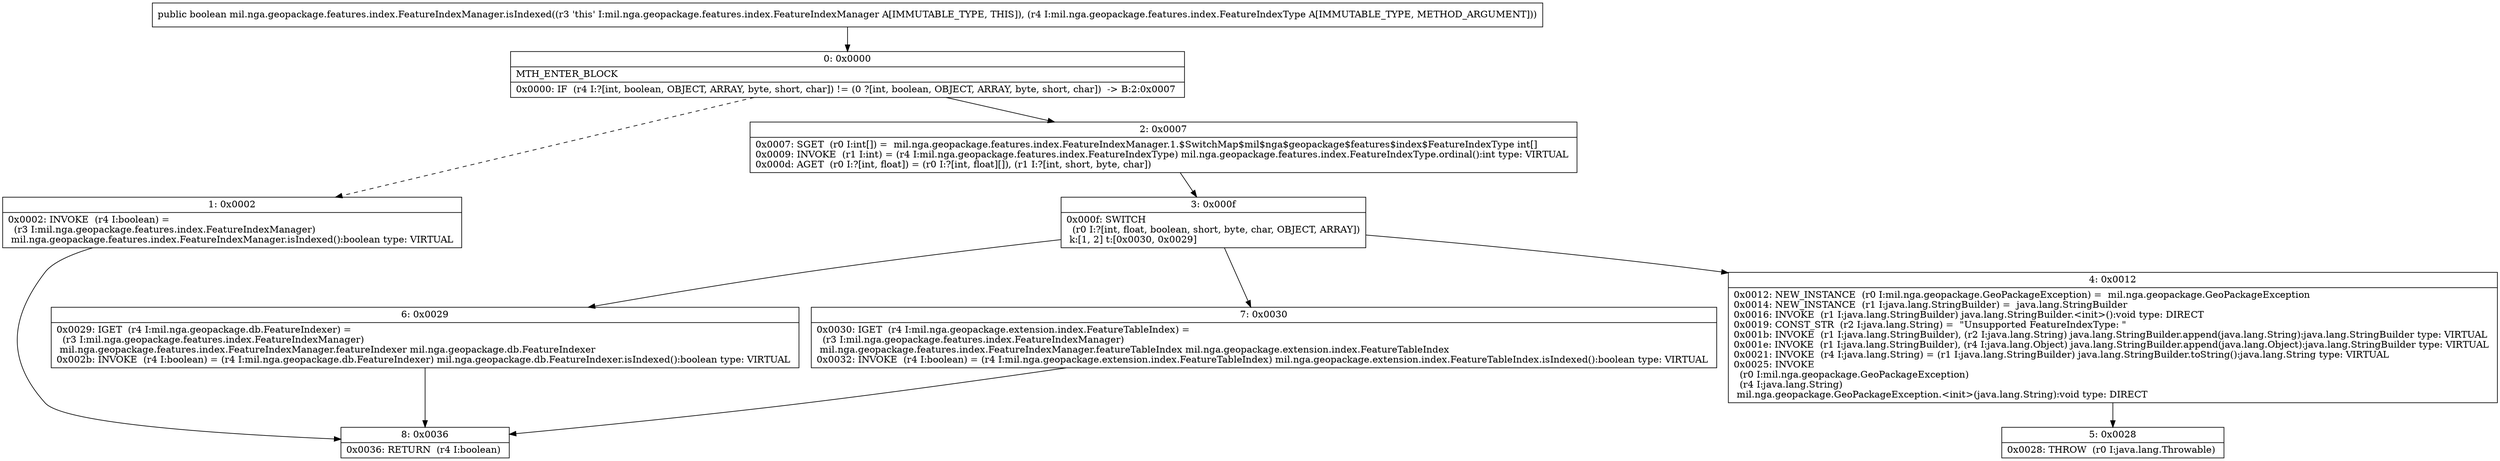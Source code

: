 digraph "CFG formil.nga.geopackage.features.index.FeatureIndexManager.isIndexed(Lmil\/nga\/geopackage\/features\/index\/FeatureIndexType;)Z" {
Node_0 [shape=record,label="{0\:\ 0x0000|MTH_ENTER_BLOCK\l|0x0000: IF  (r4 I:?[int, boolean, OBJECT, ARRAY, byte, short, char]) != (0 ?[int, boolean, OBJECT, ARRAY, byte, short, char])  \-\> B:2:0x0007 \l}"];
Node_1 [shape=record,label="{1\:\ 0x0002|0x0002: INVOKE  (r4 I:boolean) = \l  (r3 I:mil.nga.geopackage.features.index.FeatureIndexManager)\l mil.nga.geopackage.features.index.FeatureIndexManager.isIndexed():boolean type: VIRTUAL \l}"];
Node_2 [shape=record,label="{2\:\ 0x0007|0x0007: SGET  (r0 I:int[]) =  mil.nga.geopackage.features.index.FeatureIndexManager.1.$SwitchMap$mil$nga$geopackage$features$index$FeatureIndexType int[] \l0x0009: INVOKE  (r1 I:int) = (r4 I:mil.nga.geopackage.features.index.FeatureIndexType) mil.nga.geopackage.features.index.FeatureIndexType.ordinal():int type: VIRTUAL \l0x000d: AGET  (r0 I:?[int, float]) = (r0 I:?[int, float][]), (r1 I:?[int, short, byte, char]) \l}"];
Node_3 [shape=record,label="{3\:\ 0x000f|0x000f: SWITCH  \l  (r0 I:?[int, float, boolean, short, byte, char, OBJECT, ARRAY])\l k:[1, 2] t:[0x0030, 0x0029] \l}"];
Node_4 [shape=record,label="{4\:\ 0x0012|0x0012: NEW_INSTANCE  (r0 I:mil.nga.geopackage.GeoPackageException) =  mil.nga.geopackage.GeoPackageException \l0x0014: NEW_INSTANCE  (r1 I:java.lang.StringBuilder) =  java.lang.StringBuilder \l0x0016: INVOKE  (r1 I:java.lang.StringBuilder) java.lang.StringBuilder.\<init\>():void type: DIRECT \l0x0019: CONST_STR  (r2 I:java.lang.String) =  \"Unsupported FeatureIndexType: \" \l0x001b: INVOKE  (r1 I:java.lang.StringBuilder), (r2 I:java.lang.String) java.lang.StringBuilder.append(java.lang.String):java.lang.StringBuilder type: VIRTUAL \l0x001e: INVOKE  (r1 I:java.lang.StringBuilder), (r4 I:java.lang.Object) java.lang.StringBuilder.append(java.lang.Object):java.lang.StringBuilder type: VIRTUAL \l0x0021: INVOKE  (r4 I:java.lang.String) = (r1 I:java.lang.StringBuilder) java.lang.StringBuilder.toString():java.lang.String type: VIRTUAL \l0x0025: INVOKE  \l  (r0 I:mil.nga.geopackage.GeoPackageException)\l  (r4 I:java.lang.String)\l mil.nga.geopackage.GeoPackageException.\<init\>(java.lang.String):void type: DIRECT \l}"];
Node_5 [shape=record,label="{5\:\ 0x0028|0x0028: THROW  (r0 I:java.lang.Throwable) \l}"];
Node_6 [shape=record,label="{6\:\ 0x0029|0x0029: IGET  (r4 I:mil.nga.geopackage.db.FeatureIndexer) = \l  (r3 I:mil.nga.geopackage.features.index.FeatureIndexManager)\l mil.nga.geopackage.features.index.FeatureIndexManager.featureIndexer mil.nga.geopackage.db.FeatureIndexer \l0x002b: INVOKE  (r4 I:boolean) = (r4 I:mil.nga.geopackage.db.FeatureIndexer) mil.nga.geopackage.db.FeatureIndexer.isIndexed():boolean type: VIRTUAL \l}"];
Node_7 [shape=record,label="{7\:\ 0x0030|0x0030: IGET  (r4 I:mil.nga.geopackage.extension.index.FeatureTableIndex) = \l  (r3 I:mil.nga.geopackage.features.index.FeatureIndexManager)\l mil.nga.geopackage.features.index.FeatureIndexManager.featureTableIndex mil.nga.geopackage.extension.index.FeatureTableIndex \l0x0032: INVOKE  (r4 I:boolean) = (r4 I:mil.nga.geopackage.extension.index.FeatureTableIndex) mil.nga.geopackage.extension.index.FeatureTableIndex.isIndexed():boolean type: VIRTUAL \l}"];
Node_8 [shape=record,label="{8\:\ 0x0036|0x0036: RETURN  (r4 I:boolean) \l}"];
MethodNode[shape=record,label="{public boolean mil.nga.geopackage.features.index.FeatureIndexManager.isIndexed((r3 'this' I:mil.nga.geopackage.features.index.FeatureIndexManager A[IMMUTABLE_TYPE, THIS]), (r4 I:mil.nga.geopackage.features.index.FeatureIndexType A[IMMUTABLE_TYPE, METHOD_ARGUMENT])) }"];
MethodNode -> Node_0;
Node_0 -> Node_1[style=dashed];
Node_0 -> Node_2;
Node_1 -> Node_8;
Node_2 -> Node_3;
Node_3 -> Node_4;
Node_3 -> Node_6;
Node_3 -> Node_7;
Node_4 -> Node_5;
Node_6 -> Node_8;
Node_7 -> Node_8;
}

